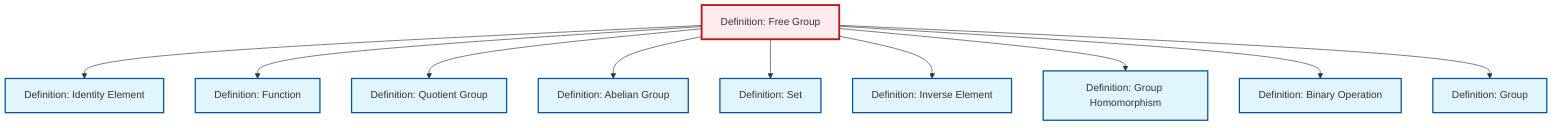 graph TD
    classDef definition fill:#e1f5fe,stroke:#01579b,stroke-width:2px
    classDef theorem fill:#f3e5f5,stroke:#4a148c,stroke-width:2px
    classDef axiom fill:#fff3e0,stroke:#e65100,stroke-width:2px
    classDef example fill:#e8f5e9,stroke:#1b5e20,stroke-width:2px
    classDef current fill:#ffebee,stroke:#b71c1c,stroke-width:3px
    def-identity-element["Definition: Identity Element"]:::definition
    def-binary-operation["Definition: Binary Operation"]:::definition
    def-inverse-element["Definition: Inverse Element"]:::definition
    def-free-group["Definition: Free Group"]:::definition
    def-set["Definition: Set"]:::definition
    def-abelian-group["Definition: Abelian Group"]:::definition
    def-function["Definition: Function"]:::definition
    def-homomorphism["Definition: Group Homomorphism"]:::definition
    def-quotient-group["Definition: Quotient Group"]:::definition
    def-group["Definition: Group"]:::definition
    def-free-group --> def-identity-element
    def-free-group --> def-function
    def-free-group --> def-quotient-group
    def-free-group --> def-abelian-group
    def-free-group --> def-set
    def-free-group --> def-inverse-element
    def-free-group --> def-homomorphism
    def-free-group --> def-binary-operation
    def-free-group --> def-group
    class def-free-group current